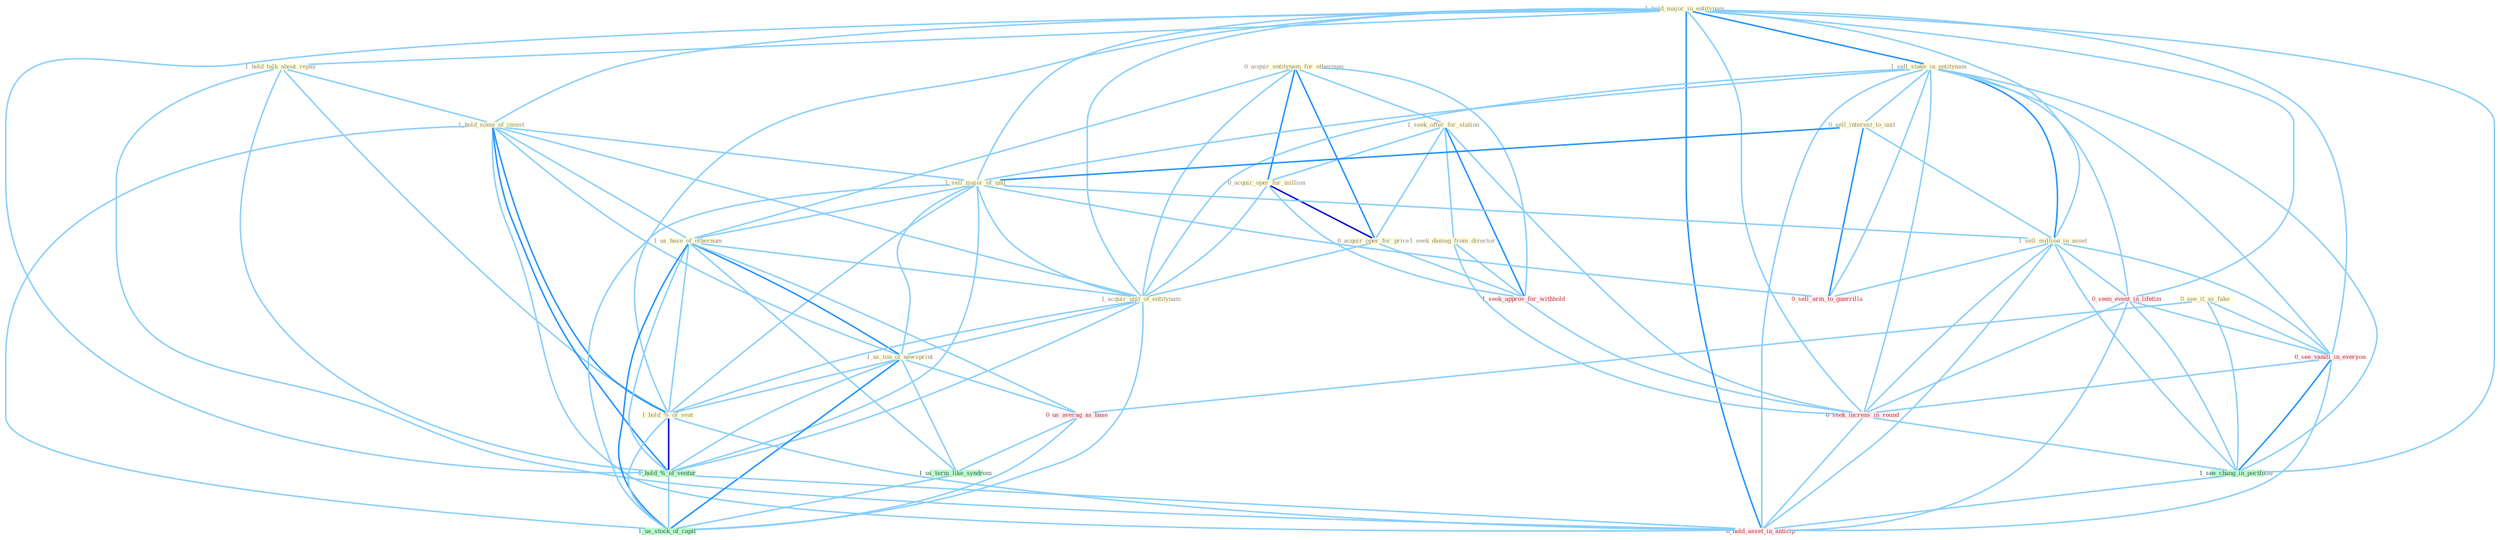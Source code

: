 Graph G{ 
    node
    [shape=polygon,style=filled,width=.5,height=.06,color="#BDFCC9",fixedsize=true,fontsize=4,
    fontcolor="#2f4f4f"];
    {node
    [color="#ffffe0", fontcolor="#8b7d6b"] "0_acquir_entitynam_for_othernum " "1_seek_offer_for_station " "1_hold_major_in_entitynam " "1_sell_stake_in_entitynam " "1_hold_talk_about_repay " "0_sell_interest_to_unit " "0_see_it_as_fake " "0_acquir_oper_for_million " "1_seek_damag_from_director " "1_hold_some_of_invest " "1_sell_major_of_unit " "0_acquir_oper_for_price " "1_sell_million_in_asset " "1_us_base_of_othernum " "1_acquir_unit_of_entitynam " "1_us_ton_of_newsprint " "1_hold_%_of_seat "}
{node [color="#fff0f5", fontcolor="#b22222"] "0_seen_event_in_lifetim " "0_us_averag_as_base " "1_seek_approv_for_withhold " "0_see_vaniti_in_everyon " "0_sell_arm_to_guerrilla " "0_seek_increas_in_round " "0_hold_asset_in_anticip "}
edge [color="#B0E2FF"];

	"0_acquir_entitynam_for_othernum " -- "1_seek_offer_for_station " [w="1", color="#87cefa" ];
	"0_acquir_entitynam_for_othernum " -- "0_acquir_oper_for_million " [w="2", color="#1e90ff" , len=0.8];
	"0_acquir_entitynam_for_othernum " -- "0_acquir_oper_for_price " [w="2", color="#1e90ff" , len=0.8];
	"0_acquir_entitynam_for_othernum " -- "1_us_base_of_othernum " [w="1", color="#87cefa" ];
	"0_acquir_entitynam_for_othernum " -- "1_acquir_unit_of_entitynam " [w="1", color="#87cefa" ];
	"0_acquir_entitynam_for_othernum " -- "1_seek_approv_for_withhold " [w="1", color="#87cefa" ];
	"1_seek_offer_for_station " -- "0_acquir_oper_for_million " [w="1", color="#87cefa" ];
	"1_seek_offer_for_station " -- "1_seek_damag_from_director " [w="1", color="#87cefa" ];
	"1_seek_offer_for_station " -- "0_acquir_oper_for_price " [w="1", color="#87cefa" ];
	"1_seek_offer_for_station " -- "1_seek_approv_for_withhold " [w="2", color="#1e90ff" , len=0.8];
	"1_seek_offer_for_station " -- "0_seek_increas_in_round " [w="1", color="#87cefa" ];
	"1_hold_major_in_entitynam " -- "1_sell_stake_in_entitynam " [w="2", color="#1e90ff" , len=0.8];
	"1_hold_major_in_entitynam " -- "1_hold_talk_about_repay " [w="1", color="#87cefa" ];
	"1_hold_major_in_entitynam " -- "1_hold_some_of_invest " [w="1", color="#87cefa" ];
	"1_hold_major_in_entitynam " -- "1_sell_major_of_unit " [w="1", color="#87cefa" ];
	"1_hold_major_in_entitynam " -- "1_sell_million_in_asset " [w="1", color="#87cefa" ];
	"1_hold_major_in_entitynam " -- "1_acquir_unit_of_entitynam " [w="1", color="#87cefa" ];
	"1_hold_major_in_entitynam " -- "1_hold_%_of_seat " [w="1", color="#87cefa" ];
	"1_hold_major_in_entitynam " -- "0_seen_event_in_lifetim " [w="1", color="#87cefa" ];
	"1_hold_major_in_entitynam " -- "1_hold_%_of_ventur " [w="1", color="#87cefa" ];
	"1_hold_major_in_entitynam " -- "0_see_vaniti_in_everyon " [w="1", color="#87cefa" ];
	"1_hold_major_in_entitynam " -- "0_seek_increas_in_round " [w="1", color="#87cefa" ];
	"1_hold_major_in_entitynam " -- "1_see_chang_in_portfolio " [w="1", color="#87cefa" ];
	"1_hold_major_in_entitynam " -- "0_hold_asset_in_anticip " [w="2", color="#1e90ff" , len=0.8];
	"1_sell_stake_in_entitynam " -- "0_sell_interest_to_unit " [w="1", color="#87cefa" ];
	"1_sell_stake_in_entitynam " -- "1_sell_major_of_unit " [w="1", color="#87cefa" ];
	"1_sell_stake_in_entitynam " -- "1_sell_million_in_asset " [w="2", color="#1e90ff" , len=0.8];
	"1_sell_stake_in_entitynam " -- "1_acquir_unit_of_entitynam " [w="1", color="#87cefa" ];
	"1_sell_stake_in_entitynam " -- "0_seen_event_in_lifetim " [w="1", color="#87cefa" ];
	"1_sell_stake_in_entitynam " -- "0_see_vaniti_in_everyon " [w="1", color="#87cefa" ];
	"1_sell_stake_in_entitynam " -- "0_sell_arm_to_guerrilla " [w="1", color="#87cefa" ];
	"1_sell_stake_in_entitynam " -- "0_seek_increas_in_round " [w="1", color="#87cefa" ];
	"1_sell_stake_in_entitynam " -- "1_see_chang_in_portfolio " [w="1", color="#87cefa" ];
	"1_sell_stake_in_entitynam " -- "0_hold_asset_in_anticip " [w="1", color="#87cefa" ];
	"1_hold_talk_about_repay " -- "1_hold_some_of_invest " [w="1", color="#87cefa" ];
	"1_hold_talk_about_repay " -- "1_hold_%_of_seat " [w="1", color="#87cefa" ];
	"1_hold_talk_about_repay " -- "1_hold_%_of_ventur " [w="1", color="#87cefa" ];
	"1_hold_talk_about_repay " -- "0_hold_asset_in_anticip " [w="1", color="#87cefa" ];
	"0_sell_interest_to_unit " -- "1_sell_major_of_unit " [w="2", color="#1e90ff" , len=0.8];
	"0_sell_interest_to_unit " -- "1_sell_million_in_asset " [w="1", color="#87cefa" ];
	"0_sell_interest_to_unit " -- "0_sell_arm_to_guerrilla " [w="2", color="#1e90ff" , len=0.8];
	"0_see_it_as_fake " -- "0_us_averag_as_base " [w="1", color="#87cefa" ];
	"0_see_it_as_fake " -- "0_see_vaniti_in_everyon " [w="1", color="#87cefa" ];
	"0_see_it_as_fake " -- "1_see_chang_in_portfolio " [w="1", color="#87cefa" ];
	"0_acquir_oper_for_million " -- "0_acquir_oper_for_price " [w="3", color="#0000cd" , len=0.6];
	"0_acquir_oper_for_million " -- "1_acquir_unit_of_entitynam " [w="1", color="#87cefa" ];
	"0_acquir_oper_for_million " -- "1_seek_approv_for_withhold " [w="1", color="#87cefa" ];
	"1_seek_damag_from_director " -- "1_seek_approv_for_withhold " [w="1", color="#87cefa" ];
	"1_seek_damag_from_director " -- "0_seek_increas_in_round " [w="1", color="#87cefa" ];
	"1_hold_some_of_invest " -- "1_sell_major_of_unit " [w="1", color="#87cefa" ];
	"1_hold_some_of_invest " -- "1_us_base_of_othernum " [w="1", color="#87cefa" ];
	"1_hold_some_of_invest " -- "1_acquir_unit_of_entitynam " [w="1", color="#87cefa" ];
	"1_hold_some_of_invest " -- "1_us_ton_of_newsprint " [w="1", color="#87cefa" ];
	"1_hold_some_of_invest " -- "1_hold_%_of_seat " [w="2", color="#1e90ff" , len=0.8];
	"1_hold_some_of_invest " -- "1_hold_%_of_ventur " [w="2", color="#1e90ff" , len=0.8];
	"1_hold_some_of_invest " -- "1_us_stock_of_capit " [w="1", color="#87cefa" ];
	"1_hold_some_of_invest " -- "0_hold_asset_in_anticip " [w="1", color="#87cefa" ];
	"1_sell_major_of_unit " -- "1_sell_million_in_asset " [w="1", color="#87cefa" ];
	"1_sell_major_of_unit " -- "1_us_base_of_othernum " [w="1", color="#87cefa" ];
	"1_sell_major_of_unit " -- "1_acquir_unit_of_entitynam " [w="1", color="#87cefa" ];
	"1_sell_major_of_unit " -- "1_us_ton_of_newsprint " [w="1", color="#87cefa" ];
	"1_sell_major_of_unit " -- "1_hold_%_of_seat " [w="1", color="#87cefa" ];
	"1_sell_major_of_unit " -- "1_hold_%_of_ventur " [w="1", color="#87cefa" ];
	"1_sell_major_of_unit " -- "0_sell_arm_to_guerrilla " [w="1", color="#87cefa" ];
	"1_sell_major_of_unit " -- "1_us_stock_of_capit " [w="1", color="#87cefa" ];
	"0_acquir_oper_for_price " -- "1_acquir_unit_of_entitynam " [w="1", color="#87cefa" ];
	"0_acquir_oper_for_price " -- "1_seek_approv_for_withhold " [w="1", color="#87cefa" ];
	"1_sell_million_in_asset " -- "0_seen_event_in_lifetim " [w="1", color="#87cefa" ];
	"1_sell_million_in_asset " -- "0_see_vaniti_in_everyon " [w="1", color="#87cefa" ];
	"1_sell_million_in_asset " -- "0_sell_arm_to_guerrilla " [w="1", color="#87cefa" ];
	"1_sell_million_in_asset " -- "0_seek_increas_in_round " [w="1", color="#87cefa" ];
	"1_sell_million_in_asset " -- "1_see_chang_in_portfolio " [w="1", color="#87cefa" ];
	"1_sell_million_in_asset " -- "0_hold_asset_in_anticip " [w="1", color="#87cefa" ];
	"1_us_base_of_othernum " -- "1_acquir_unit_of_entitynam " [w="1", color="#87cefa" ];
	"1_us_base_of_othernum " -- "1_us_ton_of_newsprint " [w="2", color="#1e90ff" , len=0.8];
	"1_us_base_of_othernum " -- "1_hold_%_of_seat " [w="1", color="#87cefa" ];
	"1_us_base_of_othernum " -- "0_us_averag_as_base " [w="1", color="#87cefa" ];
	"1_us_base_of_othernum " -- "1_us_term_like_syndrom " [w="1", color="#87cefa" ];
	"1_us_base_of_othernum " -- "1_hold_%_of_ventur " [w="1", color="#87cefa" ];
	"1_us_base_of_othernum " -- "1_us_stock_of_capit " [w="2", color="#1e90ff" , len=0.8];
	"1_acquir_unit_of_entitynam " -- "1_us_ton_of_newsprint " [w="1", color="#87cefa" ];
	"1_acquir_unit_of_entitynam " -- "1_hold_%_of_seat " [w="1", color="#87cefa" ];
	"1_acquir_unit_of_entitynam " -- "1_hold_%_of_ventur " [w="1", color="#87cefa" ];
	"1_acquir_unit_of_entitynam " -- "1_us_stock_of_capit " [w="1", color="#87cefa" ];
	"1_us_ton_of_newsprint " -- "1_hold_%_of_seat " [w="1", color="#87cefa" ];
	"1_us_ton_of_newsprint " -- "0_us_averag_as_base " [w="1", color="#87cefa" ];
	"1_us_ton_of_newsprint " -- "1_us_term_like_syndrom " [w="1", color="#87cefa" ];
	"1_us_ton_of_newsprint " -- "1_hold_%_of_ventur " [w="1", color="#87cefa" ];
	"1_us_ton_of_newsprint " -- "1_us_stock_of_capit " [w="2", color="#1e90ff" , len=0.8];
	"1_hold_%_of_seat " -- "1_hold_%_of_ventur " [w="3", color="#0000cd" , len=0.6];
	"1_hold_%_of_seat " -- "1_us_stock_of_capit " [w="1", color="#87cefa" ];
	"1_hold_%_of_seat " -- "0_hold_asset_in_anticip " [w="1", color="#87cefa" ];
	"0_seen_event_in_lifetim " -- "0_see_vaniti_in_everyon " [w="1", color="#87cefa" ];
	"0_seen_event_in_lifetim " -- "0_seek_increas_in_round " [w="1", color="#87cefa" ];
	"0_seen_event_in_lifetim " -- "1_see_chang_in_portfolio " [w="1", color="#87cefa" ];
	"0_seen_event_in_lifetim " -- "0_hold_asset_in_anticip " [w="1", color="#87cefa" ];
	"0_us_averag_as_base " -- "1_us_term_like_syndrom " [w="1", color="#87cefa" ];
	"0_us_averag_as_base " -- "1_us_stock_of_capit " [w="1", color="#87cefa" ];
	"1_us_term_like_syndrom " -- "1_us_stock_of_capit " [w="1", color="#87cefa" ];
	"1_seek_approv_for_withhold " -- "0_seek_increas_in_round " [w="1", color="#87cefa" ];
	"1_hold_%_of_ventur " -- "1_us_stock_of_capit " [w="1", color="#87cefa" ];
	"1_hold_%_of_ventur " -- "0_hold_asset_in_anticip " [w="1", color="#87cefa" ];
	"0_see_vaniti_in_everyon " -- "0_seek_increas_in_round " [w="1", color="#87cefa" ];
	"0_see_vaniti_in_everyon " -- "1_see_chang_in_portfolio " [w="2", color="#1e90ff" , len=0.8];
	"0_see_vaniti_in_everyon " -- "0_hold_asset_in_anticip " [w="1", color="#87cefa" ];
	"0_seek_increas_in_round " -- "1_see_chang_in_portfolio " [w="1", color="#87cefa" ];
	"0_seek_increas_in_round " -- "0_hold_asset_in_anticip " [w="1", color="#87cefa" ];
	"1_see_chang_in_portfolio " -- "0_hold_asset_in_anticip " [w="1", color="#87cefa" ];
}